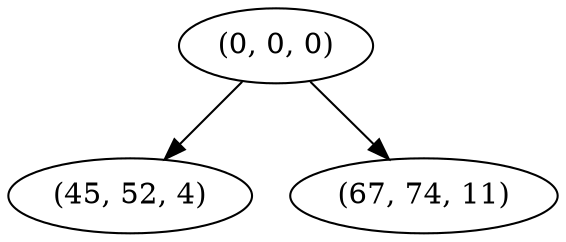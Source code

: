digraph tree {
    "(0, 0, 0)";
    "(45, 52, 4)";
    "(67, 74, 11)";
    "(0, 0, 0)" -> "(45, 52, 4)";
    "(0, 0, 0)" -> "(67, 74, 11)";
}
